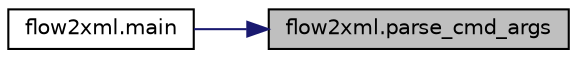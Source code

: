 digraph "flow2xml.parse_cmd_args"
{
 // LATEX_PDF_SIZE
  edge [fontname="Helvetica",fontsize="10",labelfontname="Helvetica",labelfontsize="10"];
  node [fontname="Helvetica",fontsize="10",shape=record];
  rankdir="RL";
  Node1 [label="flow2xml.parse_cmd_args",height=0.2,width=0.4,color="black", fillcolor="grey75", style="filled", fontcolor="black",tooltip="コマンドライン引数を解釈する"];
  Node1 -> Node2 [dir="back",color="midnightblue",fontsize="10",style="solid",fontname="Helvetica"];
  Node2 [label="flow2xml.main",height=0.2,width=0.4,color="black", fillcolor="white", style="filled",URL="$namespaceflow2xml.html#ae7681f48e2a027cec45897bfcd4a2c47",tooltip="メイン関数"];
}
